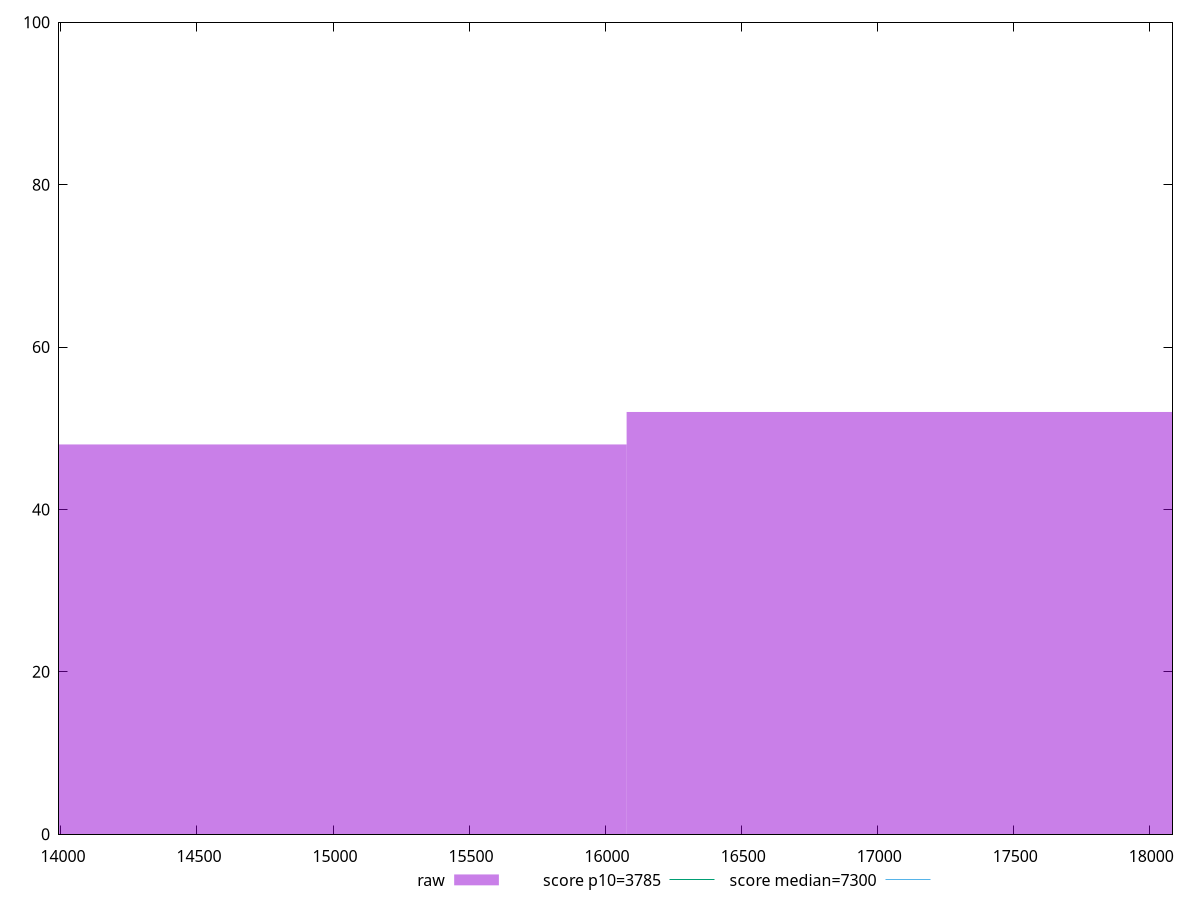 reset

$raw <<EOF
17150.929185429308 52
15007.063037250644 48
EOF

set key outside below
set boxwidth 2143.8661481786635
set xrange [13992.945999999996:18085.178999999996]
set yrange [0:100]
set trange [0:100]
set style fill transparent solid 0.5 noborder

set parametric
set terminal svg size 640, 490 enhanced background rgb 'white'
set output "reprap/interactive/samples/pages+cached+noexternal+nomedia+nocss+nojs/raw/histogram.svg"

plot $raw title "raw" with boxes, \
     3785,t title "score p10=3785", \
     7300,t title "score median=7300"

reset
